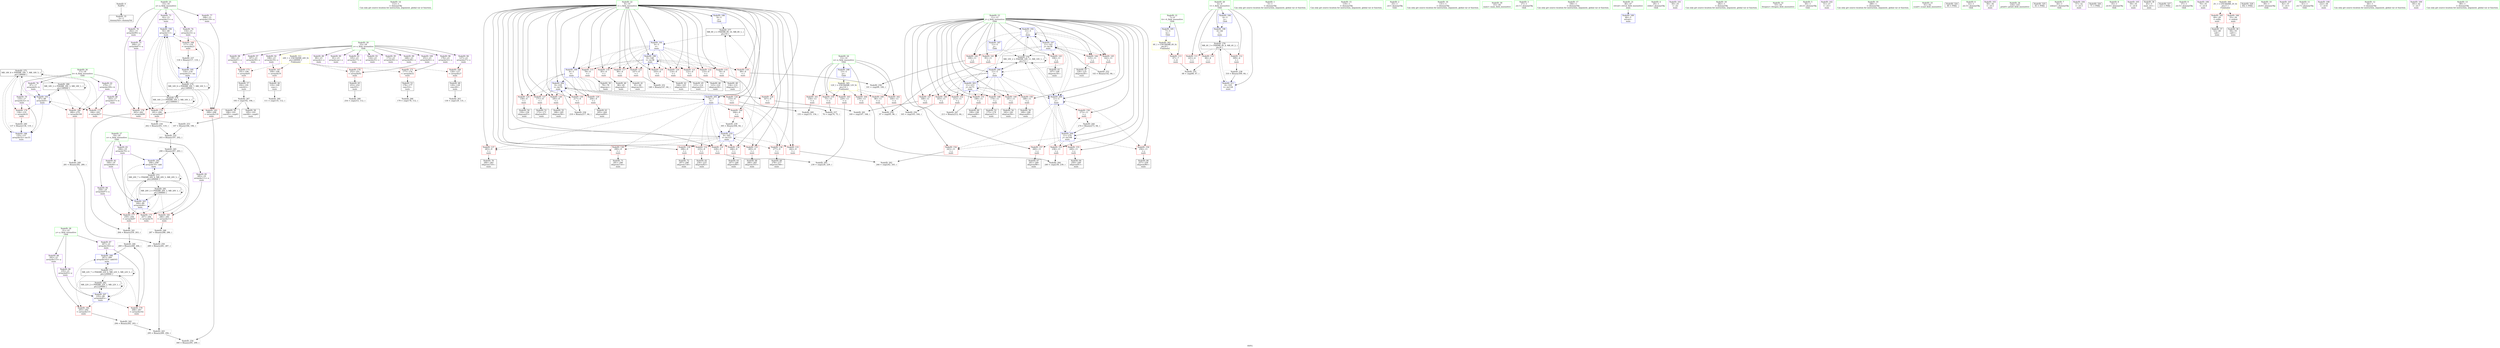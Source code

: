 digraph "SVFG" {
	label="SVFG";

	Node0x559dc3e8ec20 [shape=record,color=grey,label="{NodeID: 0\nNullPtr}"];
	Node0x559dc3e8ec20 -> Node0x559dc3e70940[style=solid];
	Node0x559dc3e9f5c0 [shape=record,color=grey,label="{NodeID: 263\n130 = cmp(129, 131, )\n}"];
	Node0x559dc3e97f00 [shape=record,color=red,label="{NodeID: 180\n280\<--279\n\<--arrayidx109\nmain\n}"];
	Node0x559dc3e97f00 -> Node0x559dc3e9e0c0[style=solid];
	Node0x559dc3e8f450 [shape=record,color=purple,label="{NodeID: 97\n187\<--23\narrayidx59\<--s\nmain\n}"];
	Node0x559dc3e70d80 [shape=record,color=green,label="{NodeID: 14\n112\<--1\n\<--dummyObj\nCan only get source location for instruction, argument, global var or function.}"];
	Node0x559dc3eab4e0 [shape=record,color=black,label="{NodeID: 277\nMR_8V_2 = PHI(MR_8V_10, MR_8V_1, )\npts\{10 \}\n}"];
	Node0x559dc3eab4e0 -> Node0x559dc3e98880[style=dashed];
	Node0x559dc3e92c40 [shape=record,color=blue,label="{NodeID: 194\n92\<--89\narrayidx11\<--\nmain\n}"];
	Node0x559dc3e92c40 -> Node0x559dc3e97540[style=dashed];
	Node0x559dc3e92c40 -> Node0x559dc3e97a20[style=dashed];
	Node0x559dc3e92c40 -> Node0x559dc3e97d60[style=dashed];
	Node0x559dc3e92c40 -> Node0x559dc3e98170[style=dashed];
	Node0x559dc3e92c40 -> Node0x559dc3e92c40[style=dashed];
	Node0x559dc3e92c40 -> Node0x559dc3e92d10[style=dashed];
	Node0x559dc3e92c40 -> Node0x559dc3eaa5e0[style=dashed];
	Node0x559dc3e92c40 -> Node0x559dc3eabee0[style=dashed];
	Node0x559dc3e8ffb0 [shape=record,color=red,label="{NodeID: 111\n221\<--4\n\<--t\nmain\n}"];
	Node0x559dc3e70270 [shape=record,color=green,label="{NodeID: 28\n21\<--22\ny\<--y_field_insensitive\nGlob }"];
	Node0x559dc3e70270 -> Node0x559dc3e92280[style=solid];
	Node0x559dc3e70270 -> Node0x559dc3e92350[style=solid];
	Node0x559dc3e70270 -> Node0x559dc3e92420[style=solid];
	Node0x559dc3e937a0 [shape=record,color=blue,label="{NodeID: 208\n267\<--269\narrayidx102\<--add103\nmain\n}"];
	Node0x559dc3e937a0 -> Node0x559dc3ea96e0[style=dashed];
	Node0x559dc3e95250 [shape=record,color=red,label="{NodeID: 125\n158\<--9\n\<--i\nmain\n}"];
	Node0x559dc3e95250 -> Node0x559dc3e90540[style=solid];
	Node0x559dc3e8eea0 [shape=record,color=black,label="{NodeID: 42\n104\<--103\nidxprom16\<--\nmain\n}"];
	Node0x559dc3eb3a80 [shape=record,color=yellow,style=double,label="{NodeID: 305\n12V_1 = ENCHI(MR_12V_0)\npts\{14 \}\nFun[main]}"];
	Node0x559dc3eb3a80 -> Node0x559dc3e96df0[style=dashed];
	Node0x559dc3eb3a80 -> Node0x559dc3e96ec0[style=dashed];
	Node0x559dc3eb3a80 -> Node0x559dc3e96f90[style=dashed];
	Node0x559dc3eb3a80 -> Node0x559dc3e97060[style=dashed];
	Node0x559dc3eb3a80 -> Node0x559dc3e97130[style=dashed];
	Node0x559dc3eb3a80 -> Node0x559dc3e97200[style=dashed];
	Node0x559dc3e95db0 [shape=record,color=red,label="{NodeID: 139\n296\<--9\n\<--i\nmain\n}"];
	Node0x559dc3e95db0 -> Node0x559dc3e91720[style=solid];
	Node0x559dc3e90a20 [shape=record,color=black,label="{NodeID: 56\n189\<--188\nidxprom60\<--\nmain\n}"];
	Node0x559dc3e9bd30 [shape=record,color=grey,label="{NodeID: 236\n218 = Binary(217, 64, )\n}"];
	Node0x559dc3e9bd30 -> Node0x559dc3e93460[style=solid];
	Node0x559dc3e96910 [shape=record,color=red,label="{NodeID: 153\n238\<--11\n\<--j\nmain\n}"];
	Node0x559dc3e96910 -> Node0x559dc3e9f740[style=solid];
	Node0x559dc3e91580 [shape=record,color=black,label="{NodeID: 70\n284\<--283\nidxprom110\<--\nmain\n}"];
	Node0x559dc3e9e240 [shape=record,color=grey,label="{NodeID: 250\n289 = Binary(281, 287, )\n}"];
	Node0x559dc3e9e240 -> Node0x559dc3e943f0[style=solid];
	Node0x559dc3e97470 [shape=record,color=red,label="{NodeID: 167\n109\<--108\n\<--arrayidx19\nmain\n}"];
	Node0x559dc3e97470 -> Node0x559dc3e8f040[style=solid];
	Node0x559dc3e920e0 [shape=record,color=purple,label="{NodeID: 84\n258\<--19\narrayidx97\<--x\nmain\n}"];
	Node0x559dc3e920e0 -> Node0x559dc3e97c90[style=solid];
	Node0x559dc3e6f7a0 [shape=record,color=green,label="{NodeID: 1\n5\<--1\n\<--dummyObj\nCan only get source location for instruction, argument, global var or function.}"];
	Node0x559dc3e9f740 [shape=record,color=grey,label="{NodeID: 264\n240 = cmp(238, 239, )\n}"];
	Node0x559dc3e97fd0 [shape=record,color=red,label="{NodeID: 181\n286\<--285\n\<--arrayidx111\nmain\n}"];
	Node0x559dc3e97fd0 -> Node0x559dc3e9df40[style=solid];
	Node0x559dc3e8f520 [shape=record,color=purple,label="{NodeID: 98\n190\<--23\narrayidx61\<--s\nmain\n}"];
	Node0x559dc3e8f520 -> Node0x559dc3e97950[style=solid];
	Node0x559dc3e70e80 [shape=record,color=green,label="{NodeID: 15\n119\<--1\n\<--dummyObj\nCan only get source location for instruction, argument, global var or function.}"];
	Node0x559dc3eab9e0 [shape=record,color=black,label="{NodeID: 278\nMR_10V_2 = PHI(MR_10V_11, MR_10V_1, )\npts\{12 \}\n}"];
	Node0x559dc3eab9e0 -> Node0x559dc3e92aa0[style=dashed];
	Node0x559dc3eab9e0 -> Node0x559dc3e93120[style=dashed];
	Node0x559dc3eab9e0 -> Node0x559dc3e93600[style=dashed];
	Node0x559dc3eab9e0 -> Node0x559dc3eab9e0[style=dashed];
	Node0x559dc3e92d10 [shape=record,color=blue,label="{NodeID: 195\n116\<--118\narrayidx23\<--inc\nmain\n}"];
	Node0x559dc3e92d10 -> Node0x559dc3eaa5e0[style=dashed];
	Node0x559dc3e90080 [shape=record,color=red,label="{NodeID: 112\n309\<--4\n\<--t\nmain\n}"];
	Node0x559dc3e90080 -> Node0x559dc3e93c70[style=solid];
	Node0x559dc3e70370 [shape=record,color=green,label="{NodeID: 29\n23\<--24\ns\<--s_field_insensitive\nGlob }"];
	Node0x559dc3e70370 -> Node0x559dc3e924f0[style=solid];
	Node0x559dc3e70370 -> Node0x559dc3e925c0[style=solid];
	Node0x559dc3e70370 -> Node0x559dc3e92690[style=solid];
	Node0x559dc3e70370 -> Node0x559dc3e92760[style=solid];
	Node0x559dc3e70370 -> Node0x559dc3e92830[style=solid];
	Node0x559dc3e70370 -> Node0x559dc3e92900[style=solid];
	Node0x559dc3e70370 -> Node0x559dc3e929d0[style=solid];
	Node0x559dc3e70370 -> Node0x559dc3e8f380[style=solid];
	Node0x559dc3e70370 -> Node0x559dc3e8f450[style=solid];
	Node0x559dc3e70370 -> Node0x559dc3e8f520[style=solid];
	Node0x559dc3e70370 -> Node0x559dc3e8f5f0[style=solid];
	Node0x559dc3e70370 -> Node0x559dc3e8f6c0[style=solid];
	Node0x559dc3e93870 [shape=record,color=blue,label="{NodeID: 209\n11\<--274\nj\<--inc106\nmain\n}"];
	Node0x559dc3e93870 -> Node0x559dc3e96910[style=dashed];
	Node0x559dc3e93870 -> Node0x559dc3e969e0[style=dashed];
	Node0x559dc3e93870 -> Node0x559dc3e96ab0[style=dashed];
	Node0x559dc3e93870 -> Node0x559dc3e96b80[style=dashed];
	Node0x559dc3e93870 -> Node0x559dc3e96c50[style=dashed];
	Node0x559dc3e93870 -> Node0x559dc3e96d20[style=dashed];
	Node0x559dc3e93870 -> Node0x559dc3e93600[style=dashed];
	Node0x559dc3e93870 -> Node0x559dc3e93870[style=dashed];
	Node0x559dc3e93870 -> Node0x559dc3eab9e0[style=dashed];
	Node0x559dc3e95320 [shape=record,color=red,label="{NodeID: 126\n167\<--9\n\<--i\nmain\n}"];
	Node0x559dc3e95320 -> Node0x559dc3e9f2c0[style=solid];
	Node0x559dc3e8ef70 [shape=record,color=black,label="{NodeID: 43\n107\<--106\nidxprom18\<--\nmain\n}"];
	Node0x559dc3e95e80 [shape=record,color=red,label="{NodeID: 140\n304\<--9\n\<--i\nmain\n}"];
	Node0x559dc3e95e80 -> Node0x559dc3e93df0[style=solid];
	Node0x559dc3e90af0 [shape=record,color=black,label="{NodeID: 57\n192\<--191\nconv62\<--\nmain\n}"];
	Node0x559dc3e90af0 -> Node0x559dc3e9fbc0[style=solid];
	Node0x559dc3e93af0 [shape=record,color=grey,label="{NodeID: 237\n118 = Binary(117, 119, )\n}"];
	Node0x559dc3e93af0 -> Node0x559dc3e92d10[style=solid];
	Node0x559dc3e969e0 [shape=record,color=red,label="{NodeID: 154\n243\<--11\n\<--j\nmain\n}"];
	Node0x559dc3e969e0 -> Node0x559dc3e9f440[style=solid];
	Node0x559dc3e91650 [shape=record,color=black,label="{NodeID: 71\n291\<--290\nidxprom114\<--\nmain\n}"];
	Node0x559dc3e9e3c0 [shape=record,color=grey,label="{NodeID: 251\n148 = Binary(147, 64, )\n}"];
	Node0x559dc3e9e3c0 -> Node0x559dc3e92f80[style=solid];
	Node0x559dc3e97540 [shape=record,color=red,label="{NodeID: 168\n117\<--116\n\<--arrayidx23\nmain\n}"];
	Node0x559dc3e97540 -> Node0x559dc3e93af0[style=solid];
	Node0x559dc3e921b0 [shape=record,color=purple,label="{NodeID: 85\n285\<--19\narrayidx111\<--x\nmain\n}"];
	Node0x559dc3e921b0 -> Node0x559dc3e97fd0[style=solid];
	Node0x559dc3e6fbc0 [shape=record,color=green,label="{NodeID: 2\n25\<--1\n.str\<--dummyObj\nGlob }"];
	Node0x559dc3e9f8c0 [shape=record,color=grey,label="{NodeID: 265\n230 = cmp(228, 229, )\n}"];
	Node0x559dc3e980a0 [shape=record,color=red,label="{NodeID: 182\n293\<--292\n\<--arrayidx115\nmain\n}"];
	Node0x559dc3e980a0 -> Node0x559dc3e94270[style=solid];
	Node0x559dc3e8f5f0 [shape=record,color=purple,label="{NodeID: 99\n248\<--23\narrayidx90\<--s\nmain\n}"];
	Node0x559dc3e6cb80 [shape=record,color=green,label="{NodeID: 16\n131\<--1\n\<--dummyObj\nCan only get source location for instruction, argument, global var or function.}"];
	Node0x559dc3eabee0 [shape=record,color=black,label="{NodeID: 279\nMR_16V_2 = PHI(MR_16V_3, MR_16V_1, )\npts\{160000 \}\n}"];
	Node0x559dc3eabee0 -> Node0x559dc3e97a20[style=dashed];
	Node0x559dc3eabee0 -> Node0x559dc3e97d60[style=dashed];
	Node0x559dc3eabee0 -> Node0x559dc3e98170[style=dashed];
	Node0x559dc3eabee0 -> Node0x559dc3e92c40[style=dashed];
	Node0x559dc3eabee0 -> Node0x559dc3eabee0[style=dashed];
	Node0x559dc3e92de0 [shape=record,color=blue,label="{NodeID: 196\n135\<--137\narrayidx32\<--inc33\nmain\n}"];
	Node0x559dc3e92de0 -> Node0x559dc3eaaae0[style=dashed];
	Node0x559dc3e90150 [shape=record,color=red,label="{NodeID: 113\n67\<--7\n\<--tt\nmain\n}"];
	Node0x559dc3e90150 -> Node0x559dc3e9e9c0[style=solid];
	Node0x559dc3e70470 [shape=record,color=green,label="{NodeID: 30\n43\<--44\nmain\<--main_field_insensitive\n}"];
	Node0x559dc3e93940 [shape=record,color=blue,label="{NodeID: 210\n9\<--305\ni\<--inc123\nmain\n}"];
	Node0x559dc3e93940 -> Node0x559dc3e95730[style=dashed];
	Node0x559dc3e93940 -> Node0x559dc3e95800[style=dashed];
	Node0x559dc3e93940 -> Node0x559dc3e958d0[style=dashed];
	Node0x559dc3e93940 -> Node0x559dc3e959a0[style=dashed];
	Node0x559dc3e93940 -> Node0x559dc3e95a70[style=dashed];
	Node0x559dc3e93940 -> Node0x559dc3e95b40[style=dashed];
	Node0x559dc3e93940 -> Node0x559dc3e95c10[style=dashed];
	Node0x559dc3e93940 -> Node0x559dc3e95ce0[style=dashed];
	Node0x559dc3e93940 -> Node0x559dc3e95db0[style=dashed];
	Node0x559dc3e93940 -> Node0x559dc3e95e80[style=dashed];
	Node0x559dc3e93940 -> Node0x559dc3e93940[style=dashed];
	Node0x559dc3e93940 -> Node0x559dc3eab4e0[style=dashed];
	Node0x559dc3e953f0 [shape=record,color=red,label="{NodeID: 127\n171\<--9\n\<--i\nmain\n}"];
	Node0x559dc3e953f0 -> Node0x559dc3e90610[style=solid];
	Node0x559dc3e8f040 [shape=record,color=black,label="{NodeID: 44\n110\<--109\nconv\<--\nmain\n}"];
	Node0x559dc3e8f040 -> Node0x559dc3e9f140[style=solid];
	Node0x559dc3e95f50 [shape=record,color=red,label="{NodeID: 141\n95\<--11\n\<--j\nmain\n}"];
	Node0x559dc3e95f50 -> Node0x559dc3e9efc0[style=solid];
	Node0x559dc3e90bc0 [shape=record,color=black,label="{NodeID: 58\n195\<--193\nconv64\<--cmp63\nmain\n}"];
	Node0x559dc3e93c70 [shape=record,color=grey,label="{NodeID: 238\n310 = Binary(309, 64, )\n}"];
	Node0x559dc3e93c70 -> Node0x559dc3e93a10[style=solid];
	Node0x559dc3e96ab0 [shape=record,color=red,label="{NodeID: 155\n249\<--11\n\<--j\nmain\n}"];
	Node0x559dc3e96ab0 -> Node0x559dc3e910a0[style=solid];
	Node0x559dc3e91720 [shape=record,color=black,label="{NodeID: 72\n297\<--296\nidxprom118\<--\nmain\n}"];
	Node0x559dc3e9e540 [shape=record,color=grey,label="{NodeID: 252\n143 = Binary(142, 64, )\n}"];
	Node0x559dc3e9e540 -> Node0x559dc3e92eb0[style=solid];
	Node0x559dc3e97610 [shape=record,color=red,label="{NodeID: 169\n128\<--127\n\<--arrayidx27\nmain\n}"];
	Node0x559dc3e97610 -> Node0x559dc3e903a0[style=solid];
	Node0x559dc3e92280 [shape=record,color=purple,label="{NodeID: 86\n235\<--21\narrayidx83\<--y\nmain\n}"];
	Node0x559dc3e92280 -> Node0x559dc3e936d0[style=solid];
	Node0x559dc3e8e340 [shape=record,color=green,label="{NodeID: 3\n27\<--1\n.str.1\<--dummyObj\nGlob }"];
	Node0x559dc3e9fa40 [shape=record,color=grey,label="{NodeID: 266\n179 = cmp(178, 112, )\n}"];
	Node0x559dc3e98170 [shape=record,color=red,label="{NodeID: 183\n299\<--298\n\<--arrayidx119\nmain\n}"];
	Node0x559dc3e98170 -> Node0x559dc3e9e840[style=solid];
	Node0x559dc3e8f6c0 [shape=record,color=purple,label="{NodeID: 100\n251\<--23\narrayidx92\<--s\nmain\n}"];
	Node0x559dc3e8f6c0 -> Node0x559dc3e97bc0[style=solid];
	Node0x559dc3e6cc50 [shape=record,color=green,label="{NodeID: 17\n194\<--1\n\<--dummyObj\nCan only get source location for instruction, argument, global var or function.}"];
	Node0x559dc3eac3e0 [shape=record,color=black,label="{NodeID: 280\nMR_18V_2 = PHI(MR_18V_3, MR_18V_1, )\npts\{180000 \}\n}"];
	Node0x559dc3eac3e0 -> Node0x559dc3e97880[style=dashed];
	Node0x559dc3eac3e0 -> Node0x559dc3e97f00[style=dashed];
	Node0x559dc3eac3e0 -> Node0x559dc3e92b70[style=dashed];
	Node0x559dc3eac3e0 -> Node0x559dc3eac3e0[style=dashed];
	Node0x559dc3e92eb0 [shape=record,color=blue,label="{NodeID: 197\n11\<--143\nj\<--inc36\nmain\n}"];
	Node0x559dc3e92eb0 -> Node0x559dc3e95f50[style=dashed];
	Node0x559dc3e92eb0 -> Node0x559dc3e96020[style=dashed];
	Node0x559dc3e92eb0 -> Node0x559dc3e960f0[style=dashed];
	Node0x559dc3e92eb0 -> Node0x559dc3e961c0[style=dashed];
	Node0x559dc3e92eb0 -> Node0x559dc3e96290[style=dashed];
	Node0x559dc3e92eb0 -> Node0x559dc3e92aa0[style=dashed];
	Node0x559dc3e92eb0 -> Node0x559dc3e92eb0[style=dashed];
	Node0x559dc3e92eb0 -> Node0x559dc3e93120[style=dashed];
	Node0x559dc3e92eb0 -> Node0x559dc3e93600[style=dashed];
	Node0x559dc3e92eb0 -> Node0x559dc3eab9e0[style=dashed];
	Node0x559dc3e90220 [shape=record,color=red,label="{NodeID: 114\n74\<--9\n\<--i\nmain\n}"];
	Node0x559dc3e90220 -> Node0x559dc3e9ecc0[style=solid];
	Node0x559dc3e70570 [shape=record,color=green,label="{NodeID: 31\n46\<--47\nretval\<--retval_field_insensitive\nmain\n}"];
	Node0x559dc3e70570 -> Node0x559dc3e986e0[style=solid];
	Node0x559dc3e93a10 [shape=record,color=blue,label="{NodeID: 211\n4\<--310\nt\<--inc126\nmain\n}"];
	Node0x559dc3e93a10 -> Node0x559dc3eaafe0[style=dashed];
	Node0x559dc3e954c0 [shape=record,color=red,label="{NodeID: 128\n185\<--9\n\<--i\nmain\n}"];
	Node0x559dc3e954c0 -> Node0x559dc3e90950[style=solid];
	Node0x559dc3e8f110 [shape=record,color=black,label="{NodeID: 45\n115\<--114\nidxprom22\<--\nmain\n}"];
	Node0x559dc3e96020 [shape=record,color=red,label="{NodeID: 142\n100\<--11\n\<--j\nmain\n}"];
	Node0x559dc3e96020 -> Node0x559dc3e9ee40[style=solid];
	Node0x559dc3e90c90 [shape=record,color=black,label="{NodeID: 59\n196\<--193\nconv65\<--cmp63\nmain\n}"];
	Node0x559dc3e90c90 -> Node0x559dc3e9e6c0[style=solid];
	Node0x559dc3e93df0 [shape=record,color=grey,label="{NodeID: 239\n305 = Binary(304, 64, )\n}"];
	Node0x559dc3e93df0 -> Node0x559dc3e93940[style=solid];
	Node0x559dc3e96b80 [shape=record,color=red,label="{NodeID: 156\n256\<--11\n\<--j\nmain\n}"];
	Node0x559dc3e96b80 -> Node0x559dc3e91240[style=solid];
	Node0x559dc3e917f0 [shape=record,color=purple,label="{NodeID: 73\n92\<--15\narrayidx11\<--a\nmain\n}"];
	Node0x559dc3e917f0 -> Node0x559dc3e92c40[style=solid];
	Node0x559dc3e9e6c0 [shape=record,color=grey,label="{NodeID: 253\n197 = Binary(184, 196, )\n}"];
	Node0x559dc3e9e6c0 -> Node0x559dc3e9bbb0[style=solid];
	Node0x559dc3e976e0 [shape=record,color=red,label="{NodeID: 170\n136\<--135\n\<--arrayidx32\nmain\n}"];
	Node0x559dc3e976e0 -> Node0x559dc3e93f70[style=solid];
	Node0x559dc3e92350 [shape=record,color=purple,label="{NodeID: 87\n267\<--21\narrayidx102\<--y\nmain\n}"];
	Node0x559dc3e92350 -> Node0x559dc3e97e30[style=solid];
	Node0x559dc3e92350 -> Node0x559dc3e937a0[style=solid];
	Node0x559dc3e717d0 [shape=record,color=green,label="{NodeID: 4\n29\<--1\nstdin\<--dummyObj\nGlob }"];
	Node0x559dc3e9fbc0 [shape=record,color=grey,label="{NodeID: 267\n193 = cmp(192, 194, )\n}"];
	Node0x559dc3e9fbc0 -> Node0x559dc3e90bc0[style=solid];
	Node0x559dc3e9fbc0 -> Node0x559dc3e90c90[style=solid];
	Node0x559dc3e98240 [shape=record,color=blue,label="{NodeID: 184\n4\<--5\nt\<--\nGlob }"];
	Node0x559dc3e98240 -> Node0x559dc3e987b0[style=dashed];
	Node0x559dc3e8f790 [shape=record,color=purple,label="{NodeID: 101\n50\<--25\n\<--.str\nmain\n}"];
	Node0x559dc3e6cd50 [shape=record,color=green,label="{NodeID: 18\n282\<--1\n\<--dummyObj\nCan only get source location for instruction, argument, global var or function.}"];
	Node0x559dc3eac8e0 [shape=record,color=black,label="{NodeID: 281\nMR_20V_2 = PHI(MR_20V_3, MR_20V_1, )\npts\{200000 \}\n}"];
	Node0x559dc3eac8e0 -> Node0x559dc3e97c90[style=dashed];
	Node0x559dc3eac8e0 -> Node0x559dc3e97fd0[style=dashed];
	Node0x559dc3eac8e0 -> Node0x559dc3e931f0[style=dashed];
	Node0x559dc3eac8e0 -> Node0x559dc3eac8e0[style=dashed];
	Node0x559dc3e92f80 [shape=record,color=blue,label="{NodeID: 198\n9\<--148\ni\<--inc38\nmain\n}"];
	Node0x559dc3e92f80 -> Node0x559dc3e90220[style=dashed];
	Node0x559dc3e92f80 -> Node0x559dc3e902f0[style=dashed];
	Node0x559dc3e92f80 -> Node0x559dc3e94b00[style=dashed];
	Node0x559dc3e92f80 -> Node0x559dc3e94bd0[style=dashed];
	Node0x559dc3e92f80 -> Node0x559dc3e94ca0[style=dashed];
	Node0x559dc3e92f80 -> Node0x559dc3e94d70[style=dashed];
	Node0x559dc3e92f80 -> Node0x559dc3e94e40[style=dashed];
	Node0x559dc3e92f80 -> Node0x559dc3e94f10[style=dashed];
	Node0x559dc3e92f80 -> Node0x559dc3e94fe0[style=dashed];
	Node0x559dc3e92f80 -> Node0x559dc3e950b0[style=dashed];
	Node0x559dc3e92f80 -> Node0x559dc3e92f80[style=dashed];
	Node0x559dc3e92f80 -> Node0x559dc3e93050[style=dashed];
	Node0x559dc3e902f0 [shape=record,color=red,label="{NodeID: 115\n78\<--9\n\<--i\nmain\n}"];
	Node0x559dc3e902f0 -> Node0x559dc3e8ecb0[style=solid];
	Node0x559dc3e70640 [shape=record,color=green,label="{NodeID: 32\n53\<--54\nfreopen\<--freopen_field_insensitive\n}"];
	Node0x559dc3e95590 [shape=record,color=red,label="{NodeID: 129\n204\<--9\n\<--i\nmain\n}"];
	Node0x559dc3e95590 -> Node0x559dc3e90e30[style=solid];
	Node0x559dc3e8f1e0 [shape=record,color=black,label="{NodeID: 46\n123\<--122\nidxprom24\<--\nmain\n}"];
	Node0x559dc3e960f0 [shape=record,color=red,label="{NodeID: 143\n106\<--11\n\<--j\nmain\n}"];
	Node0x559dc3e960f0 -> Node0x559dc3e8ef70[style=solid];
	Node0x559dc3e90d60 [shape=record,color=black,label="{NodeID: 60\n199\<--198\nidxprom66\<--\nmain\n}"];
	Node0x559dc3e93f70 [shape=record,color=grey,label="{NodeID: 240\n137 = Binary(136, 119, )\n}"];
	Node0x559dc3e93f70 -> Node0x559dc3e92de0[style=solid];
	Node0x559dc3e96c50 [shape=record,color=red,label="{NodeID: 157\n260\<--11\n\<--j\nmain\n}"];
	Node0x559dc3e96c50 -> Node0x559dc3e91310[style=solid];
	Node0x559dc3e918c0 [shape=record,color=purple,label="{NodeID: 74\n116\<--15\narrayidx23\<--a\nmain\n}"];
	Node0x559dc3e918c0 -> Node0x559dc3e97540[style=solid];
	Node0x559dc3e918c0 -> Node0x559dc3e92d10[style=solid];
	Node0x559dc3e9e840 [shape=record,color=grey,label="{NodeID: 254\n300 = Binary(295, 299, )\n}"];
	Node0x559dc3e977b0 [shape=record,color=red,label="{NodeID: 171\n177\<--176\n\<--arrayidx52\nmain\n}"];
	Node0x559dc3e977b0 -> Node0x559dc3e907b0[style=solid];
	Node0x559dc3e92420 [shape=record,color=purple,label="{NodeID: 88\n292\<--21\narrayidx115\<--y\nmain\n}"];
	Node0x559dc3e92420 -> Node0x559dc3e980a0[style=solid];
	Node0x559dc3e71860 [shape=record,color=green,label="{NodeID: 5\n30\<--1\n.str.2\<--dummyObj\nGlob }"];
	Node0x559dc3e9fd40 [shape=record,color=grey,label="{NodeID: 268\n254 = cmp(253, 112, )\n}"];
	Node0x559dc3e98310 [shape=record,color=blue,label="{NodeID: 185\n7\<--5\ntt\<--\nGlob }"];
	Node0x559dc3e98310 -> Node0x559dc3eb37e0[style=dashed];
	Node0x559dc3e8f860 [shape=record,color=purple,label="{NodeID: 102\n51\<--27\n\<--.str.1\nmain\n}"];
	Node0x559dc3e6ce50 [shape=record,color=green,label="{NodeID: 19\n288\<--1\n\<--dummyObj\nCan only get source location for instruction, argument, global var or function.}"];
	Node0x559dc3eacde0 [shape=record,color=black,label="{NodeID: 282\nMR_22V_2 = PHI(MR_22V_3, MR_22V_1, )\npts\{220000 \}\n}"];
	Node0x559dc3eacde0 -> Node0x559dc3e936d0[style=dashed];
	Node0x559dc3eacde0 -> Node0x559dc3eacde0[style=dashed];
	Node0x559dc3e93050 [shape=record,color=blue,label="{NodeID: 199\n9\<--5\ni\<--\nmain\n}"];
	Node0x559dc3e93050 -> Node0x559dc3e95180[style=dashed];
	Node0x559dc3e93050 -> Node0x559dc3e95250[style=dashed];
	Node0x559dc3e93050 -> Node0x559dc3e95320[style=dashed];
	Node0x559dc3e93050 -> Node0x559dc3e953f0[style=dashed];
	Node0x559dc3e93050 -> Node0x559dc3e954c0[style=dashed];
	Node0x559dc3e93050 -> Node0x559dc3e95590[style=dashed];
	Node0x559dc3e93050 -> Node0x559dc3e95660[style=dashed];
	Node0x559dc3e93050 -> Node0x559dc3e93460[style=dashed];
	Node0x559dc3e93050 -> Node0x559dc3e93530[style=dashed];
	Node0x559dc3e94b00 [shape=record,color=red,label="{NodeID: 116\n85\<--9\n\<--i\nmain\n}"];
	Node0x559dc3e94b00 -> Node0x559dc3e8ed40[style=solid];
	Node0x559dc3e70740 [shape=record,color=green,label="{NodeID: 33\n61\<--62\nscanf\<--scanf_field_insensitive\n}"];
	Node0x559dc3e95660 [shape=record,color=red,label="{NodeID: 130\n217\<--9\n\<--i\nmain\n}"];
	Node0x559dc3e95660 -> Node0x559dc3e9bd30[style=solid];
	Node0x559dc3e8f2b0 [shape=record,color=black,label="{NodeID: 47\n126\<--125\nidxprom26\<--\nmain\n}"];
	Node0x559dc3e961c0 [shape=record,color=red,label="{NodeID: 144\n125\<--11\n\<--j\nmain\n}"];
	Node0x559dc3e961c0 -> Node0x559dc3e8f2b0[style=solid];
	Node0x559dc3e90e30 [shape=record,color=black,label="{NodeID: 61\n205\<--204\nidxprom69\<--\nmain\n}"];
	Node0x559dc3bbb160 [shape=record,color=black,label="{NodeID: 324\n60 = PHI()\n}"];
	Node0x559dc3e940f0 [shape=record,color=grey,label="{NodeID: 241\n264 = Binary(259, 263, )\n}"];
	Node0x559dc3e940f0 -> Node0x559dc3e94870[style=solid];
	Node0x559dc3e96d20 [shape=record,color=red,label="{NodeID: 158\n273\<--11\n\<--j\nmain\n}"];
	Node0x559dc3e96d20 -> Node0x559dc3e94570[style=solid];
	Node0x559dc3e91990 [shape=record,color=purple,label="{NodeID: 75\n200\<--15\narrayidx67\<--a\nmain\n}"];
	Node0x559dc3e91990 -> Node0x559dc3e97a20[style=solid];
	Node0x559dc3e9e9c0 [shape=record,color=grey,label="{NodeID: 255\n68 = cmp(66, 67, )\n}"];
	Node0x559dc3e97880 [shape=record,color=red,label="{NodeID: 172\n184\<--183\n\<--arrayidx57\nmain\n}"];
	Node0x559dc3e97880 -> Node0x559dc3e9e6c0[style=solid];
	Node0x559dc3e924f0 [shape=record,color=purple,label="{NodeID: 89\n80\<--23\narrayidx\<--s\nmain\n}"];
	Node0x559dc3e8e640 [shape=record,color=green,label="{NodeID: 6\n32\<--1\n.str.3\<--dummyObj\nGlob }"];
	Node0x559dc3e9fec0 [shape=record,color=grey,label="{NodeID: 269\n155 = cmp(153, 154, )\n}"];
	Node0x559dc3e983e0 [shape=record,color=blue,label="{NodeID: 186\n9\<--5\ni\<--\nGlob }"];
	Node0x559dc3e983e0 -> Node0x559dc3eab4e0[style=dashed];
	Node0x559dc3e8f930 [shape=record,color=purple,label="{NodeID: 103\n56\<--30\n\<--.str.2\nmain\n}"];
	Node0x559dc3e6cf50 [shape=record,color=green,label="{NodeID: 20\n4\<--6\nt\<--t_field_insensitive\nGlob }"];
	Node0x559dc3e6cf50 -> Node0x559dc3e8fee0[style=solid];
	Node0x559dc3e6cf50 -> Node0x559dc3e8ffb0[style=solid];
	Node0x559dc3e6cf50 -> Node0x559dc3e90080[style=solid];
	Node0x559dc3e6cf50 -> Node0x559dc3e98240[style=solid];
	Node0x559dc3e6cf50 -> Node0x559dc3e987b0[style=solid];
	Node0x559dc3e6cf50 -> Node0x559dc3e93a10[style=solid];
	Node0x559dc3e93120 [shape=record,color=blue,label="{NodeID: 200\n11\<--5\nj\<--\nmain\n}"];
	Node0x559dc3e93120 -> Node0x559dc3e96360[style=dashed];
	Node0x559dc3e93120 -> Node0x559dc3e96430[style=dashed];
	Node0x559dc3e93120 -> Node0x559dc3e96500[style=dashed];
	Node0x559dc3e93120 -> Node0x559dc3e965d0[style=dashed];
	Node0x559dc3e93120 -> Node0x559dc3e966a0[style=dashed];
	Node0x559dc3e93120 -> Node0x559dc3e96770[style=dashed];
	Node0x559dc3e93120 -> Node0x559dc3e96840[style=dashed];
	Node0x559dc3e93120 -> Node0x559dc3e93120[style=dashed];
	Node0x559dc3e93120 -> Node0x559dc3e93390[style=dashed];
	Node0x559dc3e93120 -> Node0x559dc3e93600[style=dashed];
	Node0x559dc3e93120 -> Node0x559dc3eab9e0[style=dashed];
	Node0x559dc3e94bd0 [shape=record,color=red,label="{NodeID: 117\n90\<--9\n\<--i\nmain\n}"];
	Node0x559dc3e94bd0 -> Node0x559dc3e8edd0[style=solid];
	Node0x559dc3e70840 [shape=record,color=green,label="{NodeID: 34\n224\<--225\nprintf\<--printf_field_insensitive\n}"];
	Node0x559dc3e95730 [shape=record,color=red,label="{NodeID: 131\n228\<--9\n\<--i\nmain\n}"];
	Node0x559dc3e95730 -> Node0x559dc3e9f8c0[style=solid];
	Node0x559dc3e903a0 [shape=record,color=black,label="{NodeID: 48\n129\<--128\nconv28\<--\nmain\n}"];
	Node0x559dc3e903a0 -> Node0x559dc3e9f5c0[style=solid];
	Node0x559dc3eb3fc0 [shape=record,color=yellow,style=double,label="{NodeID: 311\n24V_1 = ENCHI(MR_24V_0)\npts\{240000 \}\nFun[main]}"];
	Node0x559dc3eb3fc0 -> Node0x559dc3e97470[style=dashed];
	Node0x559dc3eb3fc0 -> Node0x559dc3e97610[style=dashed];
	Node0x559dc3eb3fc0 -> Node0x559dc3e977b0[style=dashed];
	Node0x559dc3eb3fc0 -> Node0x559dc3e97950[style=dashed];
	Node0x559dc3eb3fc0 -> Node0x559dc3e97bc0[style=dashed];
	Node0x559dc3e96290 [shape=record,color=red,label="{NodeID: 145\n142\<--11\n\<--j\nmain\n}"];
	Node0x559dc3e96290 -> Node0x559dc3e9e540[style=solid];
	Node0x559dc3e90f00 [shape=record,color=black,label="{NodeID: 62\n234\<--233\nidxprom82\<--\nmain\n}"];
	Node0x559dc3ec1980 [shape=record,color=black,label="{NodeID: 325\n83 = PHI()\n}"];
	Node0x559dc3e94270 [shape=record,color=grey,label="{NodeID: 242\n294 = Binary(282, 293, )\n}"];
	Node0x559dc3e94270 -> Node0x559dc3e943f0[style=solid];
	Node0x559dc3e96df0 [shape=record,color=red,label="{NodeID: 159\n75\<--13\n\<--n\nmain\n}"];
	Node0x559dc3e96df0 -> Node0x559dc3e9ecc0[style=solid];
	Node0x559dc3e91a60 [shape=record,color=purple,label="{NodeID: 76\n262\<--15\narrayidx99\<--a\nmain\n}"];
	Node0x559dc3e91a60 -> Node0x559dc3e97d60[style=solid];
	Node0x559dc3e9eb40 [shape=record,color=grey,label="{NodeID: 256\n165 = cmp(163, 164, )\n}"];
	Node0x559dc3e97950 [shape=record,color=red,label="{NodeID: 173\n191\<--190\n\<--arrayidx61\nmain\n}"];
	Node0x559dc3e97950 -> Node0x559dc3e90af0[style=solid];
	Node0x559dc3e925c0 [shape=record,color=purple,label="{NodeID: 90\n81\<--23\narraydecay\<--s\nmain\n}"];
	Node0x559dc3e8e6d0 [shape=record,color=green,label="{NodeID: 7\n34\<--1\nstdout\<--dummyObj\nGlob }"];
	Node0x559dc3e984e0 [shape=record,color=blue,label="{NodeID: 187\n11\<--5\nj\<--\nGlob }"];
	Node0x559dc3e984e0 -> Node0x559dc3eab9e0[style=dashed];
	Node0x559dc3e8fa00 [shape=record,color=purple,label="{NodeID: 104\n57\<--32\n\<--.str.3\nmain\n}"];
	Node0x559dc3e6d050 [shape=record,color=green,label="{NodeID: 21\n7\<--8\ntt\<--tt_field_insensitive\nGlob }"];
	Node0x559dc3e6d050 -> Node0x559dc3e90150[style=solid];
	Node0x559dc3e6d050 -> Node0x559dc3e98310[style=solid];
	Node0x559dc3e931f0 [shape=record,color=blue,label="{NodeID: 201\n160\<--89\narrayidx44\<--\nmain\n}"];
	Node0x559dc3e931f0 -> Node0x559dc3e97af0[style=dashed];
	Node0x559dc3e931f0 -> Node0x559dc3e97c90[style=dashed];
	Node0x559dc3e931f0 -> Node0x559dc3e97fd0[style=dashed];
	Node0x559dc3e931f0 -> Node0x559dc3e931f0[style=dashed];
	Node0x559dc3e931f0 -> Node0x559dc3e932c0[style=dashed];
	Node0x559dc3e931f0 -> Node0x559dc3eaa0e0[style=dashed];
	Node0x559dc3e931f0 -> Node0x559dc3eac8e0[style=dashed];
	Node0x559dc3e94ca0 [shape=record,color=red,label="{NodeID: 118\n99\<--9\n\<--i\nmain\n}"];
	Node0x559dc3e94ca0 -> Node0x559dc3e9ee40[style=solid];
	Node0x559dc3e70940 [shape=record,color=black,label="{NodeID: 35\n2\<--3\ndummyVal\<--dummyVal\n}"];
	Node0x559dc3e95800 [shape=record,color=red,label="{NodeID: 132\n233\<--9\n\<--i\nmain\n}"];
	Node0x559dc3e95800 -> Node0x559dc3e90f00[style=solid];
	Node0x559dc3e90470 [shape=record,color=black,label="{NodeID: 49\n134\<--133\nidxprom31\<--\nmain\n}"];
	Node0x559dc3e96360 [shape=record,color=red,label="{NodeID: 146\n163\<--11\n\<--j\nmain\n}"];
	Node0x559dc3e96360 -> Node0x559dc3e9eb40[style=solid];
	Node0x559dc3e90fd0 [shape=record,color=black,label="{NodeID: 63\n247\<--246\nidxprom89\<--\nmain\n}"];
	Node0x559dc3ec1a80 [shape=record,color=black,label="{NodeID: 326\n71 = PHI()\n}"];
	Node0x559dc3e943f0 [shape=record,color=grey,label="{NodeID: 243\n295 = Binary(289, 294, )\n}"];
	Node0x559dc3e943f0 -> Node0x559dc3e9e840[style=solid];
	Node0x559dc3e96ec0 [shape=record,color=red,label="{NodeID: 160\n96\<--13\n\<--n\nmain\n}"];
	Node0x559dc3e96ec0 -> Node0x559dc3e9efc0[style=solid];
	Node0x559dc3e91b30 [shape=record,color=purple,label="{NodeID: 77\n298\<--15\narrayidx119\<--a\nmain\n}"];
	Node0x559dc3e91b30 -> Node0x559dc3e98170[style=solid];
	Node0x559dc3e9ecc0 [shape=record,color=grey,label="{NodeID: 257\n76 = cmp(74, 75, )\n}"];
	Node0x559dc3e97a20 [shape=record,color=red,label="{NodeID: 174\n201\<--200\n\<--arrayidx67\nmain\n}"];
	Node0x559dc3e97a20 -> Node0x559dc3e9ba30[style=solid];
	Node0x559dc3e92690 [shape=record,color=purple,label="{NodeID: 91\n105\<--23\narrayidx17\<--s\nmain\n}"];
	Node0x559dc3e8e760 [shape=record,color=green,label="{NodeID: 8\n35\<--1\n.str.4\<--dummyObj\nGlob }"];
	Node0x559dc3ea96e0 [shape=record,color=black,label="{NodeID: 271\nMR_22V_7 = PHI(MR_22V_6, MR_22V_5, MR_22V_5, )\npts\{220000 \}\n}"];
	Node0x559dc3ea96e0 -> Node0x559dc3e97e30[style=dashed];
	Node0x559dc3ea96e0 -> Node0x559dc3e980a0[style=dashed];
	Node0x559dc3ea96e0 -> Node0x559dc3e936d0[style=dashed];
	Node0x559dc3ea96e0 -> Node0x559dc3e937a0[style=dashed];
	Node0x559dc3ea96e0 -> Node0x559dc3ea96e0[style=dashed];
	Node0x559dc3ea96e0 -> Node0x559dc3eacde0[style=dashed];
	Node0x559dc3e985e0 [shape=record,color=blue,label="{NodeID: 188\n13\<--5\nn\<--\nGlob }"];
	Node0x559dc3e985e0 -> Node0x559dc3eb3a80[style=dashed];
	Node0x559dc3e8fad0 [shape=record,color=purple,label="{NodeID: 105\n59\<--35\n\<--.str.4\nmain\n}"];
	Node0x559dc3e6d150 [shape=record,color=green,label="{NodeID: 22\n9\<--10\ni\<--i_field_insensitive\nGlob }"];
	Node0x559dc3e6d150 -> Node0x559dc3e90220[style=solid];
	Node0x559dc3e6d150 -> Node0x559dc3e902f0[style=solid];
	Node0x559dc3e6d150 -> Node0x559dc3e94b00[style=solid];
	Node0x559dc3e6d150 -> Node0x559dc3e94bd0[style=solid];
	Node0x559dc3e6d150 -> Node0x559dc3e94ca0[style=solid];
	Node0x559dc3e6d150 -> Node0x559dc3e94d70[style=solid];
	Node0x559dc3e6d150 -> Node0x559dc3e94e40[style=solid];
	Node0x559dc3e6d150 -> Node0x559dc3e94f10[style=solid];
	Node0x559dc3e6d150 -> Node0x559dc3e94fe0[style=solid];
	Node0x559dc3e6d150 -> Node0x559dc3e950b0[style=solid];
	Node0x559dc3e6d150 -> Node0x559dc3e95180[style=solid];
	Node0x559dc3e6d150 -> Node0x559dc3e95250[style=solid];
	Node0x559dc3e6d150 -> Node0x559dc3e95320[style=solid];
	Node0x559dc3e6d150 -> Node0x559dc3e953f0[style=solid];
	Node0x559dc3e6d150 -> Node0x559dc3e954c0[style=solid];
	Node0x559dc3e6d150 -> Node0x559dc3e95590[style=solid];
	Node0x559dc3e6d150 -> Node0x559dc3e95660[style=solid];
	Node0x559dc3e6d150 -> Node0x559dc3e95730[style=solid];
	Node0x559dc3e6d150 -> Node0x559dc3e95800[style=solid];
	Node0x559dc3e6d150 -> Node0x559dc3e958d0[style=solid];
	Node0x559dc3e6d150 -> Node0x559dc3e959a0[style=solid];
	Node0x559dc3e6d150 -> Node0x559dc3e95a70[style=solid];
	Node0x559dc3e6d150 -> Node0x559dc3e95b40[style=solid];
	Node0x559dc3e6d150 -> Node0x559dc3e95c10[style=solid];
	Node0x559dc3e6d150 -> Node0x559dc3e95ce0[style=solid];
	Node0x559dc3e6d150 -> Node0x559dc3e95db0[style=solid];
	Node0x559dc3e6d150 -> Node0x559dc3e95e80[style=solid];
	Node0x559dc3e6d150 -> Node0x559dc3e983e0[style=solid];
	Node0x559dc3e6d150 -> Node0x559dc3e98880[style=solid];
	Node0x559dc3e6d150 -> Node0x559dc3e92f80[style=solid];
	Node0x559dc3e6d150 -> Node0x559dc3e93050[style=solid];
	Node0x559dc3e6d150 -> Node0x559dc3e93460[style=solid];
	Node0x559dc3e6d150 -> Node0x559dc3e93530[style=solid];
	Node0x559dc3e6d150 -> Node0x559dc3e93940[style=solid];
	Node0x559dc3e932c0 [shape=record,color=blue,label="{NodeID: 202\n206\<--208\narrayidx70\<--add\nmain\n}"];
	Node0x559dc3e932c0 -> Node0x559dc3eaa0e0[style=dashed];
	Node0x559dc3e94d70 [shape=record,color=red,label="{NodeID: 119\n103\<--9\n\<--i\nmain\n}"];
	Node0x559dc3e94d70 -> Node0x559dc3e8eea0[style=solid];
	Node0x559dc3e70a40 [shape=record,color=black,label="{NodeID: 36\n45\<--5\nmain_ret\<--\nmain\n}"];
	Node0x559dc3e958d0 [shape=record,color=red,label="{NodeID: 133\n242\<--9\n\<--i\nmain\n}"];
	Node0x559dc3e958d0 -> Node0x559dc3e9f440[style=solid];
	Node0x559dc3e90540 [shape=record,color=black,label="{NodeID: 50\n159\<--158\nidxprom43\<--\nmain\n}"];
	Node0x559dc3e96430 [shape=record,color=red,label="{NodeID: 147\n168\<--11\n\<--j\nmain\n}"];
	Node0x559dc3e96430 -> Node0x559dc3e9f2c0[style=solid];
	Node0x559dc3e910a0 [shape=record,color=black,label="{NodeID: 64\n250\<--249\nidxprom91\<--\nmain\n}"];
	Node0x559dc3ec1b80 [shape=record,color=black,label="{NodeID: 327\n223 = PHI()\n}"];
	Node0x559dc3e94570 [shape=record,color=grey,label="{NodeID: 244\n274 = Binary(273, 64, )\n}"];
	Node0x559dc3e94570 -> Node0x559dc3e93870[style=solid];
	Node0x559dc3e96f90 [shape=record,color=red,label="{NodeID: 161\n154\<--13\n\<--n\nmain\n}"];
	Node0x559dc3e96f90 -> Node0x559dc3e9fec0[style=solid];
	Node0x559dc3e91c00 [shape=record,color=purple,label="{NodeID: 78\n87\<--17\narrayidx9\<--b\nmain\n}"];
	Node0x559dc3e91c00 -> Node0x559dc3e92b70[style=solid];
	Node0x559dc3e9ee40 [shape=record,color=grey,label="{NodeID: 258\n101 = cmp(99, 100, )\n}"];
	Node0x559dc3e97af0 [shape=record,color=red,label="{NodeID: 175\n207\<--206\n\<--arrayidx70\nmain\n}"];
	Node0x559dc3e97af0 -> Node0x559dc3e946f0[style=solid];
	Node0x559dc3e92760 [shape=record,color=purple,label="{NodeID: 92\n108\<--23\narrayidx19\<--s\nmain\n}"];
	Node0x559dc3e92760 -> Node0x559dc3e97470[style=solid];
	Node0x559dc3e8e7f0 [shape=record,color=green,label="{NodeID: 9\n37\<--1\n.str.5\<--dummyObj\nGlob }"];
	Node0x559dc3e986e0 [shape=record,color=blue,label="{NodeID: 189\n46\<--5\nretval\<--\nmain\n}"];
	Node0x559dc3e8fba0 [shape=record,color=purple,label="{NodeID: 106\n70\<--35\n\<--.str.4\nmain\n}"];
	Node0x559dc3e6fd70 [shape=record,color=green,label="{NodeID: 23\n11\<--12\nj\<--j_field_insensitive\nGlob }"];
	Node0x559dc3e6fd70 -> Node0x559dc3e95f50[style=solid];
	Node0x559dc3e6fd70 -> Node0x559dc3e96020[style=solid];
	Node0x559dc3e6fd70 -> Node0x559dc3e960f0[style=solid];
	Node0x559dc3e6fd70 -> Node0x559dc3e961c0[style=solid];
	Node0x559dc3e6fd70 -> Node0x559dc3e96290[style=solid];
	Node0x559dc3e6fd70 -> Node0x559dc3e96360[style=solid];
	Node0x559dc3e6fd70 -> Node0x559dc3e96430[style=solid];
	Node0x559dc3e6fd70 -> Node0x559dc3e96500[style=solid];
	Node0x559dc3e6fd70 -> Node0x559dc3e965d0[style=solid];
	Node0x559dc3e6fd70 -> Node0x559dc3e966a0[style=solid];
	Node0x559dc3e6fd70 -> Node0x559dc3e96770[style=solid];
	Node0x559dc3e6fd70 -> Node0x559dc3e96840[style=solid];
	Node0x559dc3e6fd70 -> Node0x559dc3e96910[style=solid];
	Node0x559dc3e6fd70 -> Node0x559dc3e969e0[style=solid];
	Node0x559dc3e6fd70 -> Node0x559dc3e96ab0[style=solid];
	Node0x559dc3e6fd70 -> Node0x559dc3e96b80[style=solid];
	Node0x559dc3e6fd70 -> Node0x559dc3e96c50[style=solid];
	Node0x559dc3e6fd70 -> Node0x559dc3e96d20[style=solid];
	Node0x559dc3e6fd70 -> Node0x559dc3e984e0[style=solid];
	Node0x559dc3e6fd70 -> Node0x559dc3e92aa0[style=solid];
	Node0x559dc3e6fd70 -> Node0x559dc3e92eb0[style=solid];
	Node0x559dc3e6fd70 -> Node0x559dc3e93120[style=solid];
	Node0x559dc3e6fd70 -> Node0x559dc3e93390[style=solid];
	Node0x559dc3e6fd70 -> Node0x559dc3e93600[style=solid];
	Node0x559dc3e6fd70 -> Node0x559dc3e93870[style=solid];
	Node0x559dc3e93390 [shape=record,color=blue,label="{NodeID: 203\n11\<--213\nj\<--inc73\nmain\n}"];
	Node0x559dc3e93390 -> Node0x559dc3e96360[style=dashed];
	Node0x559dc3e93390 -> Node0x559dc3e96430[style=dashed];
	Node0x559dc3e93390 -> Node0x559dc3e96500[style=dashed];
	Node0x559dc3e93390 -> Node0x559dc3e965d0[style=dashed];
	Node0x559dc3e93390 -> Node0x559dc3e966a0[style=dashed];
	Node0x559dc3e93390 -> Node0x559dc3e96770[style=dashed];
	Node0x559dc3e93390 -> Node0x559dc3e96840[style=dashed];
	Node0x559dc3e93390 -> Node0x559dc3e93120[style=dashed];
	Node0x559dc3e93390 -> Node0x559dc3e93390[style=dashed];
	Node0x559dc3e93390 -> Node0x559dc3e93600[style=dashed];
	Node0x559dc3e93390 -> Node0x559dc3eab9e0[style=dashed];
	Node0x559dc3e94e40 [shape=record,color=red,label="{NodeID: 120\n114\<--9\n\<--i\nmain\n}"];
	Node0x559dc3e94e40 -> Node0x559dc3e8f110[style=solid];
	Node0x559dc3e70b10 [shape=record,color=black,label="{NodeID: 37\n52\<--49\ncall\<--\nmain\n}"];
	Node0x559dc3eb2be0 [shape=record,color=yellow,style=double,label="{NodeID: 300\n2V_1 = ENCHI(MR_2V_0)\npts\{1 \}\nFun[main]}"];
	Node0x559dc3eb2be0 -> Node0x559dc3e972d0[style=dashed];
	Node0x559dc3eb2be0 -> Node0x559dc3e973a0[style=dashed];
	Node0x559dc3e959a0 [shape=record,color=red,label="{NodeID: 134\n246\<--9\n\<--i\nmain\n}"];
	Node0x559dc3e959a0 -> Node0x559dc3e90fd0[style=solid];
	Node0x559dc3e90610 [shape=record,color=black,label="{NodeID: 51\n172\<--171\nidxprom49\<--\nmain\n}"];
	Node0x559dc3e96500 [shape=record,color=red,label="{NodeID: 148\n174\<--11\n\<--j\nmain\n}"];
	Node0x559dc3e96500 -> Node0x559dc3e906e0[style=solid];
	Node0x559dc3e91170 [shape=record,color=black,label="{NodeID: 65\n253\<--252\nconv93\<--\nmain\n}"];
	Node0x559dc3e91170 -> Node0x559dc3e9fd40[style=solid];
	Node0x559dc3ec1c80 [shape=record,color=black,label="{NodeID: 328\n302 = PHI()\n}"];
	Node0x559dc3e946f0 [shape=record,color=grey,label="{NodeID: 245\n208 = Binary(207, 203, )\n}"];
	Node0x559dc3e946f0 -> Node0x559dc3e932c0[style=solid];
	Node0x559dc3e97060 [shape=record,color=red,label="{NodeID: 162\n164\<--13\n\<--n\nmain\n}"];
	Node0x559dc3e97060 -> Node0x559dc3e9eb40[style=solid];
	Node0x559dc3e91cd0 [shape=record,color=purple,label="{NodeID: 79\n135\<--17\narrayidx32\<--b\nmain\n}"];
	Node0x559dc3e91cd0 -> Node0x559dc3e976e0[style=solid];
	Node0x559dc3e91cd0 -> Node0x559dc3e92de0[style=solid];
	Node0x559dc3e9efc0 [shape=record,color=grey,label="{NodeID: 259\n97 = cmp(95, 96, )\n}"];
	Node0x559dc3e97bc0 [shape=record,color=red,label="{NodeID: 176\n252\<--251\n\<--arrayidx92\nmain\n}"];
	Node0x559dc3e97bc0 -> Node0x559dc3e91170[style=solid];
	Node0x559dc3e92830 [shape=record,color=purple,label="{NodeID: 93\n124\<--23\narrayidx25\<--s\nmain\n}"];
	Node0x559dc3e6f8c0 [shape=record,color=green,label="{NodeID: 10\n39\<--1\n.str.6\<--dummyObj\nGlob }"];
	Node0x559dc3eaa0e0 [shape=record,color=black,label="{NodeID: 273\nMR_20V_7 = PHI(MR_20V_6, MR_20V_5, MR_20V_5, )\npts\{200000 \}\n}"];
	Node0x559dc3eaa0e0 -> Node0x559dc3e97af0[style=dashed];
	Node0x559dc3eaa0e0 -> Node0x559dc3e97c90[style=dashed];
	Node0x559dc3eaa0e0 -> Node0x559dc3e97fd0[style=dashed];
	Node0x559dc3eaa0e0 -> Node0x559dc3e931f0[style=dashed];
	Node0x559dc3eaa0e0 -> Node0x559dc3e932c0[style=dashed];
	Node0x559dc3eaa0e0 -> Node0x559dc3eaa0e0[style=dashed];
	Node0x559dc3eaa0e0 -> Node0x559dc3eac8e0[style=dashed];
	Node0x559dc3e987b0 [shape=record,color=blue,label="{NodeID: 190\n4\<--64\nt\<--\nmain\n}"];
	Node0x559dc3e987b0 -> Node0x559dc3eaafe0[style=dashed];
	Node0x559dc3e8fc70 [shape=record,color=purple,label="{NodeID: 107\n82\<--37\n\<--.str.5\nmain\n}"];
	Node0x559dc3e6fe70 [shape=record,color=green,label="{NodeID: 24\n13\<--14\nn\<--n_field_insensitive\nGlob }"];
	Node0x559dc3e6fe70 -> Node0x559dc3e96df0[style=solid];
	Node0x559dc3e6fe70 -> Node0x559dc3e96ec0[style=solid];
	Node0x559dc3e6fe70 -> Node0x559dc3e96f90[style=solid];
	Node0x559dc3e6fe70 -> Node0x559dc3e97060[style=solid];
	Node0x559dc3e6fe70 -> Node0x559dc3e97130[style=solid];
	Node0x559dc3e6fe70 -> Node0x559dc3e97200[style=solid];
	Node0x559dc3e6fe70 -> Node0x559dc3e985e0[style=solid];
	Node0x559dc3e93460 [shape=record,color=blue,label="{NodeID: 204\n9\<--218\ni\<--inc76\nmain\n}"];
	Node0x559dc3e93460 -> Node0x559dc3e95180[style=dashed];
	Node0x559dc3e93460 -> Node0x559dc3e95250[style=dashed];
	Node0x559dc3e93460 -> Node0x559dc3e95320[style=dashed];
	Node0x559dc3e93460 -> Node0x559dc3e953f0[style=dashed];
	Node0x559dc3e93460 -> Node0x559dc3e954c0[style=dashed];
	Node0x559dc3e93460 -> Node0x559dc3e95590[style=dashed];
	Node0x559dc3e93460 -> Node0x559dc3e95660[style=dashed];
	Node0x559dc3e93460 -> Node0x559dc3e93460[style=dashed];
	Node0x559dc3e93460 -> Node0x559dc3e93530[style=dashed];
	Node0x559dc3e94f10 [shape=record,color=red,label="{NodeID: 121\n122\<--9\n\<--i\nmain\n}"];
	Node0x559dc3e94f10 -> Node0x559dc3e8f1e0[style=solid];
	Node0x559dc3e70be0 [shape=record,color=black,label="{NodeID: 38\n58\<--55\ncall1\<--\nmain\n}"];
	Node0x559dc3e95a70 [shape=record,color=red,label="{NodeID: 135\n265\<--9\n\<--i\nmain\n}"];
	Node0x559dc3e95a70 -> Node0x559dc3e913e0[style=solid];
	Node0x559dc3e906e0 [shape=record,color=black,label="{NodeID: 52\n175\<--174\nidxprom51\<--\nmain\n}"];
	Node0x559dc3e965d0 [shape=record,color=red,label="{NodeID: 149\n181\<--11\n\<--j\nmain\n}"];
	Node0x559dc3e965d0 -> Node0x559dc3e90880[style=solid];
	Node0x559dc3e91240 [shape=record,color=black,label="{NodeID: 66\n257\<--256\nidxprom96\<--\nmain\n}"];
	Node0x559dc3e94870 [shape=record,color=grey,label="{NodeID: 246\n269 = Binary(268, 264, )\n}"];
	Node0x559dc3e94870 -> Node0x559dc3e937a0[style=solid];
	Node0x559dc3e97130 [shape=record,color=red,label="{NodeID: 163\n229\<--13\n\<--n\nmain\n}"];
	Node0x559dc3e97130 -> Node0x559dc3e9f8c0[style=solid];
	Node0x559dc3e91da0 [shape=record,color=purple,label="{NodeID: 80\n183\<--17\narrayidx57\<--b\nmain\n}"];
	Node0x559dc3e91da0 -> Node0x559dc3e97880[style=solid];
	Node0x559dc3e9f140 [shape=record,color=grey,label="{NodeID: 260\n111 = cmp(110, 112, )\n}"];
	Node0x559dc3e97c90 [shape=record,color=red,label="{NodeID: 177\n259\<--258\n\<--arrayidx97\nmain\n}"];
	Node0x559dc3e97c90 -> Node0x559dc3e940f0[style=solid];
	Node0x559dc3e92900 [shape=record,color=purple,label="{NodeID: 94\n127\<--23\narrayidx27\<--s\nmain\n}"];
	Node0x559dc3e92900 -> Node0x559dc3e97610[style=solid];
	Node0x559dc3e6f950 [shape=record,color=green,label="{NodeID: 11\n41\<--1\n.str.7\<--dummyObj\nGlob }"];
	Node0x559dc3eaa5e0 [shape=record,color=black,label="{NodeID: 274\nMR_16V_8 = PHI(MR_16V_7, MR_16V_5, )\npts\{160000 \}\n}"];
	Node0x559dc3eaa5e0 -> Node0x559dc3e97540[style=dashed];
	Node0x559dc3eaa5e0 -> Node0x559dc3e97a20[style=dashed];
	Node0x559dc3eaa5e0 -> Node0x559dc3e97d60[style=dashed];
	Node0x559dc3eaa5e0 -> Node0x559dc3e98170[style=dashed];
	Node0x559dc3eaa5e0 -> Node0x559dc3e92c40[style=dashed];
	Node0x559dc3eaa5e0 -> Node0x559dc3e92d10[style=dashed];
	Node0x559dc3eaa5e0 -> Node0x559dc3eaa5e0[style=dashed];
	Node0x559dc3eaa5e0 -> Node0x559dc3eabee0[style=dashed];
	Node0x559dc3e98880 [shape=record,color=blue,label="{NodeID: 191\n9\<--5\ni\<--\nmain\n}"];
	Node0x559dc3e98880 -> Node0x559dc3e90220[style=dashed];
	Node0x559dc3e98880 -> Node0x559dc3e902f0[style=dashed];
	Node0x559dc3e98880 -> Node0x559dc3e94b00[style=dashed];
	Node0x559dc3e98880 -> Node0x559dc3e94bd0[style=dashed];
	Node0x559dc3e98880 -> Node0x559dc3e94ca0[style=dashed];
	Node0x559dc3e98880 -> Node0x559dc3e94d70[style=dashed];
	Node0x559dc3e98880 -> Node0x559dc3e94e40[style=dashed];
	Node0x559dc3e98880 -> Node0x559dc3e94f10[style=dashed];
	Node0x559dc3e98880 -> Node0x559dc3e94fe0[style=dashed];
	Node0x559dc3e98880 -> Node0x559dc3e950b0[style=dashed];
	Node0x559dc3e98880 -> Node0x559dc3e92f80[style=dashed];
	Node0x559dc3e98880 -> Node0x559dc3e93050[style=dashed];
	Node0x559dc3e8fd40 [shape=record,color=purple,label="{NodeID: 108\n222\<--39\n\<--.str.6\nmain\n}"];
	Node0x559dc3e6ff70 [shape=record,color=green,label="{NodeID: 25\n15\<--16\na\<--a_field_insensitive\nGlob }"];
	Node0x559dc3e6ff70 -> Node0x559dc3e917f0[style=solid];
	Node0x559dc3e6ff70 -> Node0x559dc3e918c0[style=solid];
	Node0x559dc3e6ff70 -> Node0x559dc3e91990[style=solid];
	Node0x559dc3e6ff70 -> Node0x559dc3e91a60[style=solid];
	Node0x559dc3e6ff70 -> Node0x559dc3e91b30[style=solid];
	Node0x559dc3e93530 [shape=record,color=blue,label="{NodeID: 205\n9\<--5\ni\<--\nmain\n}"];
	Node0x559dc3e93530 -> Node0x559dc3e95730[style=dashed];
	Node0x559dc3e93530 -> Node0x559dc3e95800[style=dashed];
	Node0x559dc3e93530 -> Node0x559dc3e958d0[style=dashed];
	Node0x559dc3e93530 -> Node0x559dc3e959a0[style=dashed];
	Node0x559dc3e93530 -> Node0x559dc3e95a70[style=dashed];
	Node0x559dc3e93530 -> Node0x559dc3e95b40[style=dashed];
	Node0x559dc3e93530 -> Node0x559dc3e95c10[style=dashed];
	Node0x559dc3e93530 -> Node0x559dc3e95ce0[style=dashed];
	Node0x559dc3e93530 -> Node0x559dc3e95db0[style=dashed];
	Node0x559dc3e93530 -> Node0x559dc3e95e80[style=dashed];
	Node0x559dc3e93530 -> Node0x559dc3e93940[style=dashed];
	Node0x559dc3e93530 -> Node0x559dc3eab4e0[style=dashed];
	Node0x559dc3e94fe0 [shape=record,color=red,label="{NodeID: 122\n133\<--9\n\<--i\nmain\n}"];
	Node0x559dc3e94fe0 -> Node0x559dc3e90470[style=solid];
	Node0x559dc3e8ecb0 [shape=record,color=black,label="{NodeID: 39\n79\<--78\nidxprom\<--\nmain\n}"];
	Node0x559dc3eb37e0 [shape=record,color=yellow,style=double,label="{NodeID: 302\n6V_1 = ENCHI(MR_6V_0)\npts\{8 \}\nFun[main]}"];
	Node0x559dc3eb37e0 -> Node0x559dc3e90150[style=dashed];
	Node0x559dc3e95b40 [shape=record,color=red,label="{NodeID: 136\n277\<--9\n\<--i\nmain\n}"];
	Node0x559dc3e95b40 -> Node0x559dc3e914b0[style=solid];
	Node0x559dc3e907b0 [shape=record,color=black,label="{NodeID: 53\n178\<--177\nconv53\<--\nmain\n}"];
	Node0x559dc3e907b0 -> Node0x559dc3e9fa40[style=solid];
	Node0x559dc3e966a0 [shape=record,color=red,label="{NodeID: 150\n188\<--11\n\<--j\nmain\n}"];
	Node0x559dc3e966a0 -> Node0x559dc3e90a20[style=solid];
	Node0x559dc3e91310 [shape=record,color=black,label="{NodeID: 67\n261\<--260\nidxprom98\<--\nmain\n}"];
	Node0x559dc3e949f0 [shape=record,color=grey,label="{NodeID: 247\n213 = Binary(212, 64, )\n}"];
	Node0x559dc3e949f0 -> Node0x559dc3e93390[style=solid];
	Node0x559dc3e97200 [shape=record,color=red,label="{NodeID: 164\n239\<--13\n\<--n\nmain\n}"];
	Node0x559dc3e97200 -> Node0x559dc3e9f740[style=solid];
	Node0x559dc3e91e70 [shape=record,color=purple,label="{NodeID: 81\n279\<--17\narrayidx109\<--b\nmain\n}"];
	Node0x559dc3e91e70 -> Node0x559dc3e97f00[style=solid];
	Node0x559dc3e9f2c0 [shape=record,color=grey,label="{NodeID: 261\n169 = cmp(167, 168, )\n}"];
	Node0x559dc3e97d60 [shape=record,color=red,label="{NodeID: 178\n263\<--262\n\<--arrayidx99\nmain\n}"];
	Node0x559dc3e97d60 -> Node0x559dc3e940f0[style=solid];
	Node0x559dc3e929d0 [shape=record,color=purple,label="{NodeID: 95\n173\<--23\narrayidx50\<--s\nmain\n}"];
	Node0x559dc3e6fa20 [shape=record,color=green,label="{NodeID: 12\n64\<--1\n\<--dummyObj\nCan only get source location for instruction, argument, global var or function.}"];
	Node0x559dc3eaaae0 [shape=record,color=black,label="{NodeID: 275\nMR_18V_8 = PHI(MR_18V_7, MR_18V_5, )\npts\{180000 \}\n}"];
	Node0x559dc3eaaae0 -> Node0x559dc3e976e0[style=dashed];
	Node0x559dc3eaaae0 -> Node0x559dc3e97880[style=dashed];
	Node0x559dc3eaaae0 -> Node0x559dc3e97f00[style=dashed];
	Node0x559dc3eaaae0 -> Node0x559dc3e92b70[style=dashed];
	Node0x559dc3eaaae0 -> Node0x559dc3e92de0[style=dashed];
	Node0x559dc3eaaae0 -> Node0x559dc3eaaae0[style=dashed];
	Node0x559dc3eaaae0 -> Node0x559dc3eac3e0[style=dashed];
	Node0x559dc3e92aa0 [shape=record,color=blue,label="{NodeID: 192\n11\<--5\nj\<--\nmain\n}"];
	Node0x559dc3e92aa0 -> Node0x559dc3e95f50[style=dashed];
	Node0x559dc3e92aa0 -> Node0x559dc3e96020[style=dashed];
	Node0x559dc3e92aa0 -> Node0x559dc3e960f0[style=dashed];
	Node0x559dc3e92aa0 -> Node0x559dc3e961c0[style=dashed];
	Node0x559dc3e92aa0 -> Node0x559dc3e96290[style=dashed];
	Node0x559dc3e92aa0 -> Node0x559dc3e92aa0[style=dashed];
	Node0x559dc3e92aa0 -> Node0x559dc3e92eb0[style=dashed];
	Node0x559dc3e92aa0 -> Node0x559dc3e93120[style=dashed];
	Node0x559dc3e92aa0 -> Node0x559dc3e93600[style=dashed];
	Node0x559dc3e92aa0 -> Node0x559dc3eab9e0[style=dashed];
	Node0x559dc3e8fe10 [shape=record,color=purple,label="{NodeID: 109\n301\<--41\n\<--.str.7\nmain\n}"];
	Node0x559dc3e70070 [shape=record,color=green,label="{NodeID: 26\n17\<--18\nb\<--b_field_insensitive\nGlob }"];
	Node0x559dc3e70070 -> Node0x559dc3e91c00[style=solid];
	Node0x559dc3e70070 -> Node0x559dc3e91cd0[style=solid];
	Node0x559dc3e70070 -> Node0x559dc3e91da0[style=solid];
	Node0x559dc3e70070 -> Node0x559dc3e91e70[style=solid];
	Node0x559dc3e93600 [shape=record,color=blue,label="{NodeID: 206\n11\<--5\nj\<--\nmain\n}"];
	Node0x559dc3e93600 -> Node0x559dc3e96910[style=dashed];
	Node0x559dc3e93600 -> Node0x559dc3e969e0[style=dashed];
	Node0x559dc3e93600 -> Node0x559dc3e96ab0[style=dashed];
	Node0x559dc3e93600 -> Node0x559dc3e96b80[style=dashed];
	Node0x559dc3e93600 -> Node0x559dc3e96c50[style=dashed];
	Node0x559dc3e93600 -> Node0x559dc3e96d20[style=dashed];
	Node0x559dc3e93600 -> Node0x559dc3e93600[style=dashed];
	Node0x559dc3e93600 -> Node0x559dc3e93870[style=dashed];
	Node0x559dc3e93600 -> Node0x559dc3eab9e0[style=dashed];
	Node0x559dc3e950b0 [shape=record,color=red,label="{NodeID: 123\n147\<--9\n\<--i\nmain\n}"];
	Node0x559dc3e950b0 -> Node0x559dc3e9e3c0[style=solid];
	Node0x559dc3e8ed40 [shape=record,color=black,label="{NodeID: 40\n86\<--85\nidxprom8\<--\nmain\n}"];
	Node0x559dc3e95c10 [shape=record,color=red,label="{NodeID: 137\n283\<--9\n\<--i\nmain\n}"];
	Node0x559dc3e95c10 -> Node0x559dc3e91580[style=solid];
	Node0x559dc3e90880 [shape=record,color=black,label="{NodeID: 54\n182\<--181\nidxprom56\<--\nmain\n}"];
	Node0x559dc3e9ba30 [shape=record,color=grey,label="{NodeID: 234\n202 = Binary(201, 119, )\n}"];
	Node0x559dc3e9ba30 -> Node0x559dc3e9bbb0[style=solid];
	Node0x559dc3e96770 [shape=record,color=red,label="{NodeID: 151\n198\<--11\n\<--j\nmain\n}"];
	Node0x559dc3e96770 -> Node0x559dc3e90d60[style=solid];
	Node0x559dc3e913e0 [shape=record,color=black,label="{NodeID: 68\n266\<--265\nidxprom101\<--\nmain\n}"];
	Node0x559dc3e9df40 [shape=record,color=grey,label="{NodeID: 248\n287 = Binary(288, 286, )\n}"];
	Node0x559dc3e9df40 -> Node0x559dc3e9e240[style=solid];
	Node0x559dc3e972d0 [shape=record,color=red,label="{NodeID: 165\n49\<--29\n\<--stdin\nmain\n}"];
	Node0x559dc3e972d0 -> Node0x559dc3e70b10[style=solid];
	Node0x559dc3e91f40 [shape=record,color=purple,label="{NodeID: 82\n160\<--19\narrayidx44\<--x\nmain\n}"];
	Node0x559dc3e91f40 -> Node0x559dc3e931f0[style=solid];
	Node0x559dc3e9f440 [shape=record,color=grey,label="{NodeID: 262\n244 = cmp(242, 243, )\n}"];
	Node0x559dc3e97e30 [shape=record,color=red,label="{NodeID: 179\n268\<--267\n\<--arrayidx102\nmain\n}"];
	Node0x559dc3e97e30 -> Node0x559dc3e94870[style=solid];
	Node0x559dc3e8f380 [shape=record,color=purple,label="{NodeID: 96\n176\<--23\narrayidx52\<--s\nmain\n}"];
	Node0x559dc3e8f380 -> Node0x559dc3e977b0[style=solid];
	Node0x559dc3e70cb0 [shape=record,color=green,label="{NodeID: 13\n89\<--1\n\<--dummyObj\nCan only get source location for instruction, argument, global var or function.}"];
	Node0x559dc3eaafe0 [shape=record,color=black,label="{NodeID: 276\nMR_4V_3 = PHI(MR_4V_4, MR_4V_2, )\npts\{6 \}\n}"];
	Node0x559dc3eaafe0 -> Node0x559dc3e8fee0[style=dashed];
	Node0x559dc3eaafe0 -> Node0x559dc3e8ffb0[style=dashed];
	Node0x559dc3eaafe0 -> Node0x559dc3e90080[style=dashed];
	Node0x559dc3eaafe0 -> Node0x559dc3e93a10[style=dashed];
	Node0x559dc3e92b70 [shape=record,color=blue,label="{NodeID: 193\n87\<--89\narrayidx9\<--\nmain\n}"];
	Node0x559dc3e92b70 -> Node0x559dc3e976e0[style=dashed];
	Node0x559dc3e92b70 -> Node0x559dc3e97880[style=dashed];
	Node0x559dc3e92b70 -> Node0x559dc3e97f00[style=dashed];
	Node0x559dc3e92b70 -> Node0x559dc3e92b70[style=dashed];
	Node0x559dc3e92b70 -> Node0x559dc3e92de0[style=dashed];
	Node0x559dc3e92b70 -> Node0x559dc3eaaae0[style=dashed];
	Node0x559dc3e92b70 -> Node0x559dc3eac3e0[style=dashed];
	Node0x559dc3e8fee0 [shape=record,color=red,label="{NodeID: 110\n66\<--4\n\<--t\nmain\n}"];
	Node0x559dc3e8fee0 -> Node0x559dc3e9e9c0[style=solid];
	Node0x559dc3e70170 [shape=record,color=green,label="{NodeID: 27\n19\<--20\nx\<--x_field_insensitive\nGlob }"];
	Node0x559dc3e70170 -> Node0x559dc3e91f40[style=solid];
	Node0x559dc3e70170 -> Node0x559dc3e92010[style=solid];
	Node0x559dc3e70170 -> Node0x559dc3e920e0[style=solid];
	Node0x559dc3e70170 -> Node0x559dc3e921b0[style=solid];
	Node0x559dc3e936d0 [shape=record,color=blue,label="{NodeID: 207\n235\<--89\narrayidx83\<--\nmain\n}"];
	Node0x559dc3e936d0 -> Node0x559dc3e97e30[style=dashed];
	Node0x559dc3e936d0 -> Node0x559dc3e980a0[style=dashed];
	Node0x559dc3e936d0 -> Node0x559dc3e936d0[style=dashed];
	Node0x559dc3e936d0 -> Node0x559dc3e937a0[style=dashed];
	Node0x559dc3e936d0 -> Node0x559dc3ea96e0[style=dashed];
	Node0x559dc3e936d0 -> Node0x559dc3eacde0[style=dashed];
	Node0x559dc3e95180 [shape=record,color=red,label="{NodeID: 124\n153\<--9\n\<--i\nmain\n}"];
	Node0x559dc3e95180 -> Node0x559dc3e9fec0[style=solid];
	Node0x559dc3e8edd0 [shape=record,color=black,label="{NodeID: 41\n91\<--90\nidxprom10\<--\nmain\n}"];
	Node0x559dc3e95ce0 [shape=record,color=red,label="{NodeID: 138\n290\<--9\n\<--i\nmain\n}"];
	Node0x559dc3e95ce0 -> Node0x559dc3e91650[style=solid];
	Node0x559dc3e90950 [shape=record,color=black,label="{NodeID: 55\n186\<--185\nidxprom58\<--\nmain\n}"];
	Node0x559dc3e9bbb0 [shape=record,color=grey,label="{NodeID: 235\n203 = Binary(197, 202, )\n}"];
	Node0x559dc3e9bbb0 -> Node0x559dc3e946f0[style=solid];
	Node0x559dc3e96840 [shape=record,color=red,label="{NodeID: 152\n212\<--11\n\<--j\nmain\n}"];
	Node0x559dc3e96840 -> Node0x559dc3e949f0[style=solid];
	Node0x559dc3e914b0 [shape=record,color=black,label="{NodeID: 69\n278\<--277\nidxprom108\<--\nmain\n}"];
	Node0x559dc3e9e0c0 [shape=record,color=grey,label="{NodeID: 249\n281 = Binary(282, 280, )\n}"];
	Node0x559dc3e9e0c0 -> Node0x559dc3e9e240[style=solid];
	Node0x559dc3e973a0 [shape=record,color=red,label="{NodeID: 166\n55\<--34\n\<--stdout\nmain\n}"];
	Node0x559dc3e973a0 -> Node0x559dc3e70be0[style=solid];
	Node0x559dc3e92010 [shape=record,color=purple,label="{NodeID: 83\n206\<--19\narrayidx70\<--x\nmain\n}"];
	Node0x559dc3e92010 -> Node0x559dc3e97af0[style=solid];
	Node0x559dc3e92010 -> Node0x559dc3e932c0[style=solid];
}
